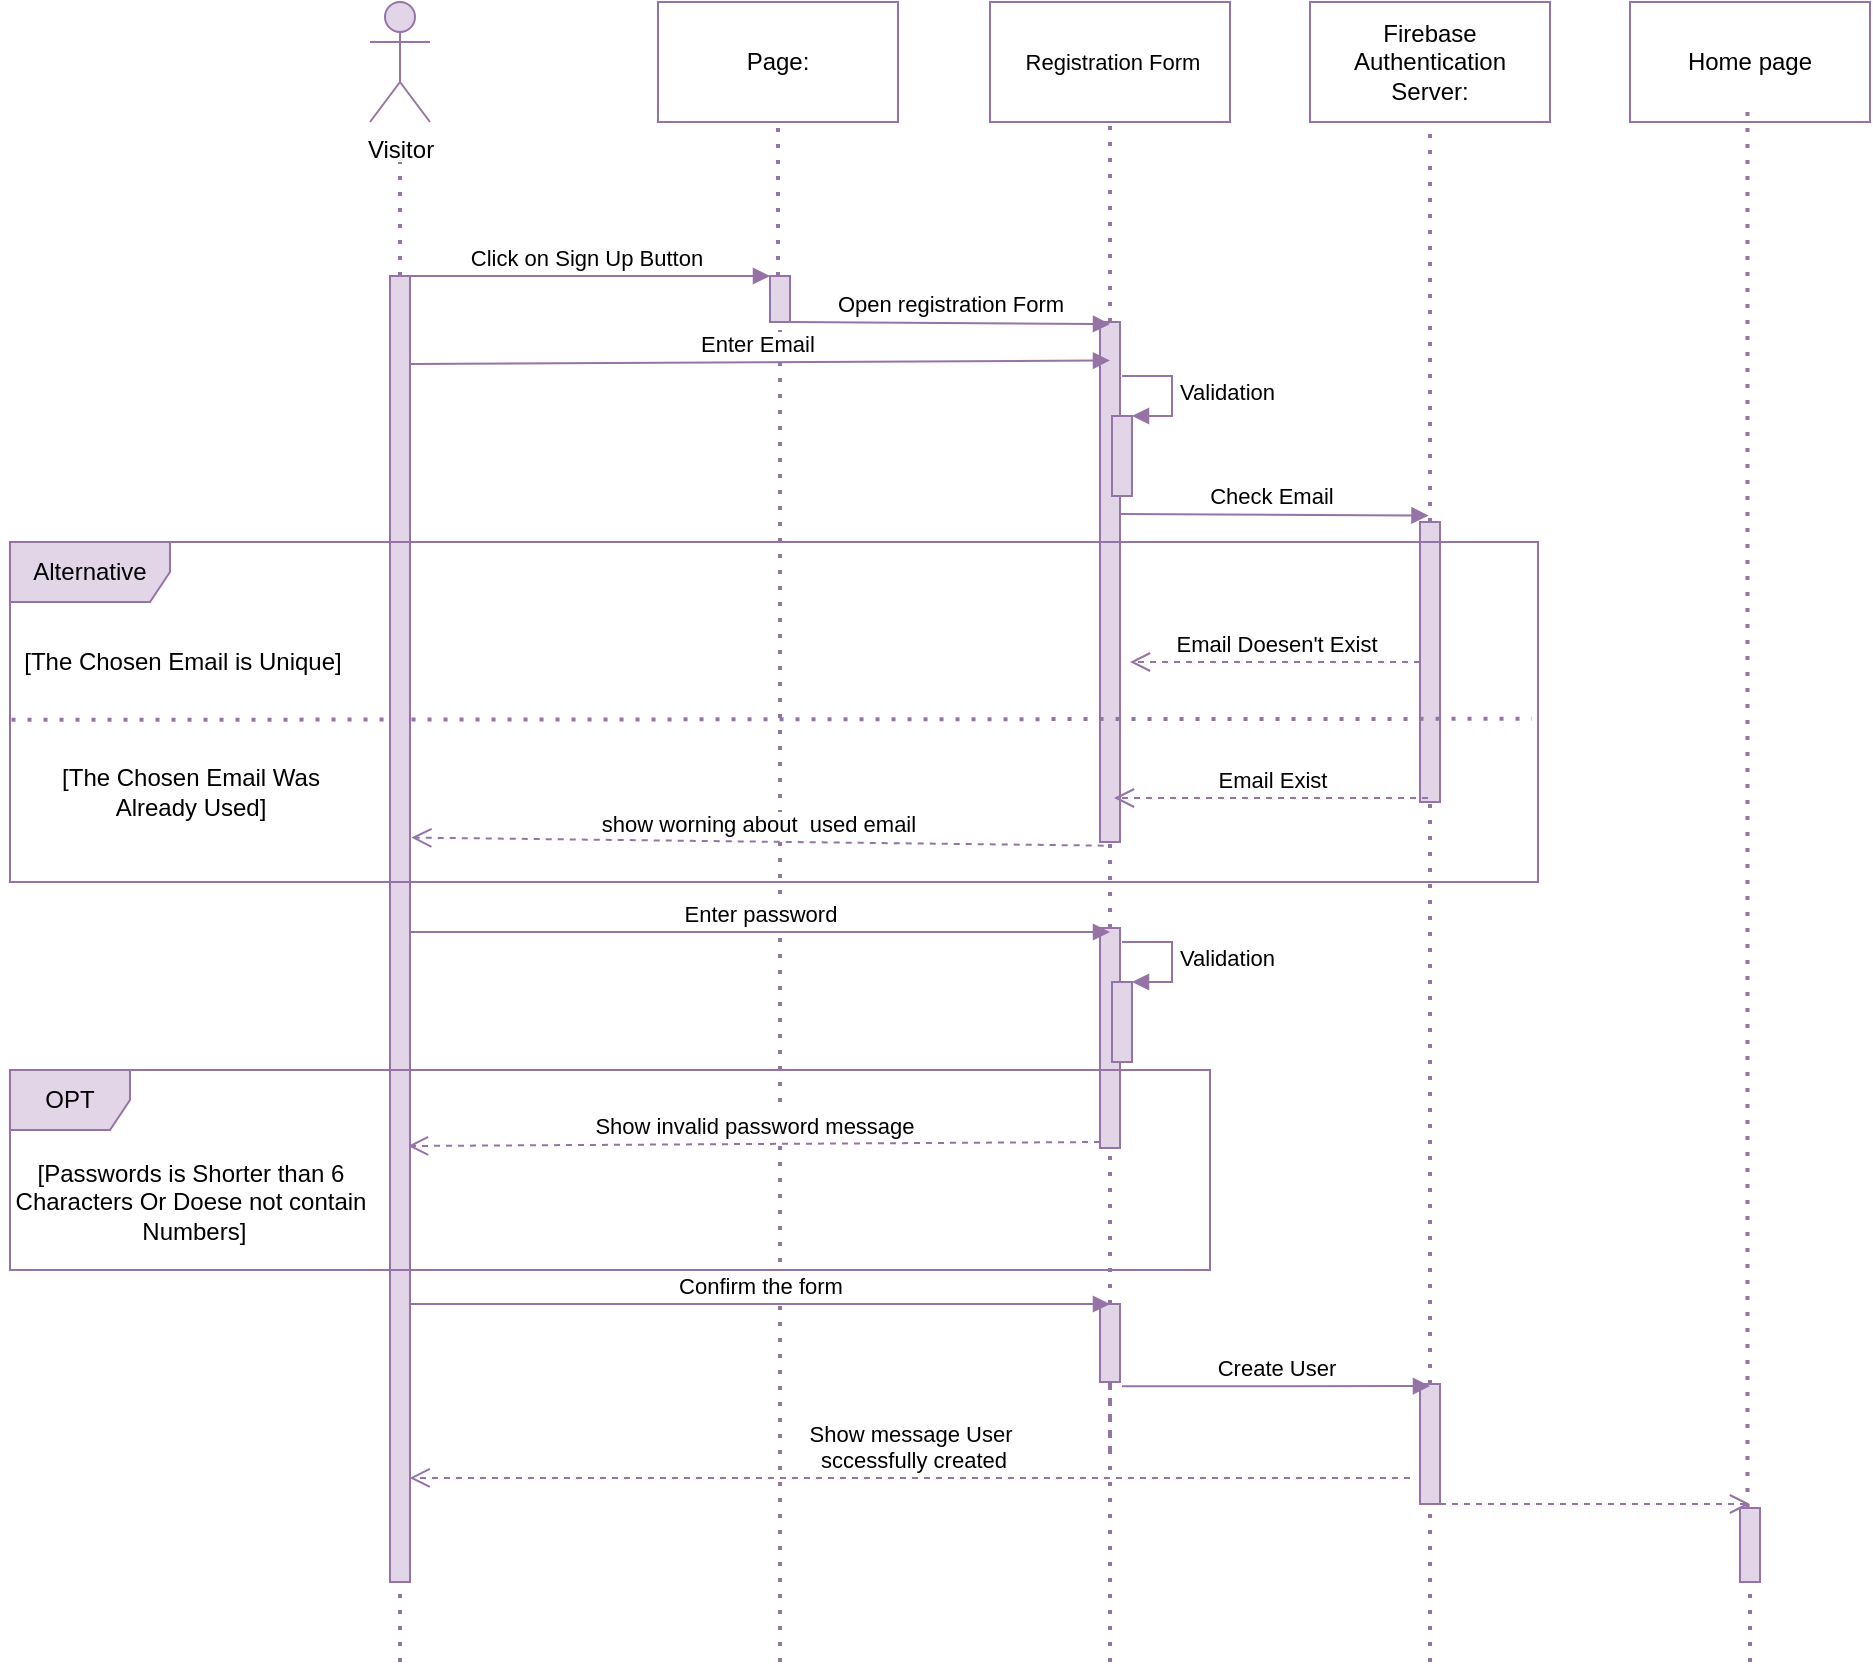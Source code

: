 <mxfile version="13.9.9" type="device" pages="2"><diagram id="bC_TjBdFZaNqBrMxomDK" name="Page-1"><mxGraphModel dx="1097" dy="746" grid="1" gridSize="10" guides="1" tooltips="1" connect="1" arrows="1" fold="1" page="1" pageScale="1" pageWidth="850" pageHeight="1100" math="0" shadow="0"><root><mxCell id="0"/><mxCell id="1" parent="0"/><mxCell id="HObAHBjG5xRYZwG4Q8BJ-3" value="" style="endArrow=none;dashed=1;html=1;dashPattern=1 3;strokeWidth=2;fillColor=#e1d5e7;strokeColor=#9673a6;" parent="1" source="HObAHBjG5xRYZwG4Q8BJ-2" edge="1"><mxGeometry width="50" height="50" relative="1" as="geometry"><mxPoint x="115" y="522.667" as="sourcePoint"/><mxPoint x="235" y="130" as="targetPoint"/></mxGeometry></mxCell><mxCell id="HObAHBjG5xRYZwG4Q8BJ-1" value="Visitor" style="shape=umlActor;verticalLabelPosition=bottom;verticalAlign=top;html=1;fillColor=#e1d5e7;strokeColor=#9673a6;" parent="1" vertex="1"><mxGeometry x="220" y="50" width="30" height="60" as="geometry"/></mxCell><mxCell id="HObAHBjG5xRYZwG4Q8BJ-11" value="Page:" style="rounded=0;whiteSpace=wrap;html=1;strokeColor=#9673a6;fillColor=none;" parent="1" vertex="1"><mxGeometry x="364" y="50" width="120" height="60" as="geometry"/></mxCell><mxCell id="HObAHBjG5xRYZwG4Q8BJ-12" value="" style="endArrow=none;dashed=1;html=1;dashPattern=1 3;strokeWidth=2;entryX=0.5;entryY=1;entryDx=0;entryDy=0;fillColor=#e1d5e7;strokeColor=#9673a6;" parent="1" source="HObAHBjG5xRYZwG4Q8BJ-13" target="HObAHBjG5xRYZwG4Q8BJ-11" edge="1"><mxGeometry width="50" height="50" relative="1" as="geometry"><mxPoint x="425" y="510" as="sourcePoint"/><mxPoint x="595" y="250" as="targetPoint"/></mxGeometry></mxCell><mxCell id="HObAHBjG5xRYZwG4Q8BJ-13" value="" style="html=1;points=[];perimeter=orthogonalPerimeter;fillColor=#e1d5e7;strokeColor=#9673a6;" parent="1" vertex="1"><mxGeometry x="420" y="187" width="10" height="23" as="geometry"/></mxCell><mxCell id="HObAHBjG5xRYZwG4Q8BJ-14" value="" style="endArrow=none;dashed=1;html=1;dashPattern=1 3;strokeWidth=2;entryX=0.5;entryY=1;entryDx=0;entryDy=0;fillColor=#e1d5e7;strokeColor=#9673a6;" parent="1" target="HObAHBjG5xRYZwG4Q8BJ-13" edge="1"><mxGeometry width="50" height="50" relative="1" as="geometry"><mxPoint x="425" y="880" as="sourcePoint"/><mxPoint x="425" y="110" as="targetPoint"/></mxGeometry></mxCell><mxCell id="HObAHBjG5xRYZwG4Q8BJ-18" value="Click on Sign Up Button" style="html=1;verticalAlign=bottom;endArrow=block;exitX=0.667;exitY=0;exitDx=0;exitDy=0;exitPerimeter=0;fillColor=#e1d5e7;strokeColor=#9673a6;" parent="1" source="HObAHBjG5xRYZwG4Q8BJ-2" target="HObAHBjG5xRYZwG4Q8BJ-13" edge="1"><mxGeometry width="80" relative="1" as="geometry"><mxPoint x="255" y="199" as="sourcePoint"/><mxPoint x="420" y="199" as="targetPoint"/></mxGeometry></mxCell><mxCell id="HObAHBjG5xRYZwG4Q8BJ-20" value="&lt;span style=&quot;font-size: 11px ; background-color: rgb(255 , 255 , 255)&quot;&gt;&amp;nbsp;Registration Form&lt;/span&gt;" style="rounded=0;whiteSpace=wrap;html=1;strokeColor=#9673a6;fillColor=none;" parent="1" vertex="1"><mxGeometry x="530" y="50" width="120" height="60" as="geometry"/></mxCell><mxCell id="HObAHBjG5xRYZwG4Q8BJ-21" value="" style="endArrow=none;dashed=1;html=1;dashPattern=1 3;strokeWidth=2;entryX=0.5;entryY=1;entryDx=0;entryDy=0;fillColor=#e1d5e7;strokeColor=#9673a6;" parent="1" source="HObAHBjG5xRYZwG4Q8BJ-22" target="HObAHBjG5xRYZwG4Q8BJ-20" edge="1"><mxGeometry width="50" height="50" relative="1" as="geometry"><mxPoint x="590" y="520" as="sourcePoint"/><mxPoint x="760" y="250" as="targetPoint"/></mxGeometry></mxCell><mxCell id="HObAHBjG5xRYZwG4Q8BJ-23" value="Firebase&lt;br&gt;Authentication Server:" style="rounded=0;whiteSpace=wrap;html=1;strokeColor=#9673a6;fillColor=none;" parent="1" vertex="1"><mxGeometry x="690" y="50" width="120" height="60" as="geometry"/></mxCell><mxCell id="HObAHBjG5xRYZwG4Q8BJ-24" value="" style="endArrow=none;dashed=1;html=1;dashPattern=1 3;strokeWidth=2;entryX=0.5;entryY=1;entryDx=0;entryDy=0;fillColor=#e1d5e7;strokeColor=#9673a6;" parent="1" source="HObAHBjG5xRYZwG4Q8BJ-25" target="HObAHBjG5xRYZwG4Q8BJ-23" edge="1"><mxGeometry width="50" height="50" relative="1" as="geometry"><mxPoint x="750" y="530" as="sourcePoint"/><mxPoint x="920" y="250" as="targetPoint"/></mxGeometry></mxCell><mxCell id="HObAHBjG5xRYZwG4Q8BJ-25" value="" style="html=1;points=[];perimeter=orthogonalPerimeter;fillColor=#e1d5e7;strokeColor=#9673a6;" parent="1" vertex="1"><mxGeometry x="745" y="310" width="10" height="140" as="geometry"/></mxCell><mxCell id="HObAHBjG5xRYZwG4Q8BJ-27" value="" style="endArrow=none;dashed=1;html=1;dashPattern=1 3;strokeWidth=2;entryX=0.5;entryY=1;entryDx=0;entryDy=0;fillColor=#e1d5e7;strokeColor=#9673a6;" parent="1" source="TUSLfFgZBcZaIU3HThUf-30" target="HObAHBjG5xRYZwG4Q8BJ-25" edge="1"><mxGeometry width="50" height="50" relative="1" as="geometry"><mxPoint x="750" y="1220.784" as="sourcePoint"/><mxPoint x="750" y="110" as="targetPoint"/></mxGeometry></mxCell><mxCell id="HObAHBjG5xRYZwG4Q8BJ-22" value="" style="html=1;points=[];perimeter=orthogonalPerimeter;fillColor=#e1d5e7;strokeColor=#9673a6;" parent="1" vertex="1"><mxGeometry x="585" y="210" width="10" height="260" as="geometry"/></mxCell><mxCell id="HObAHBjG5xRYZwG4Q8BJ-28" value="" style="endArrow=none;dashed=1;html=1;dashPattern=1 3;strokeWidth=2;entryX=0.5;entryY=1;entryDx=0;entryDy=0;fillColor=#e1d5e7;strokeColor=#9673a6;" parent="1" source="TUSLfFgZBcZaIU3HThUf-9" target="HObAHBjG5xRYZwG4Q8BJ-22" edge="1"><mxGeometry width="50" height="50" relative="1" as="geometry"><mxPoint x="590" y="650" as="sourcePoint"/><mxPoint x="590" y="110" as="targetPoint"/></mxGeometry></mxCell><mxCell id="HObAHBjG5xRYZwG4Q8BJ-29" value="" style="endArrow=none;dashed=1;html=1;dashPattern=1 3;strokeWidth=2;fillColor=#e1d5e7;strokeColor=#9673a6;" parent="1" edge="1"><mxGeometry width="50" height="50" relative="1" as="geometry"><mxPoint x="235" y="880" as="sourcePoint"/><mxPoint x="235" y="671" as="targetPoint"/></mxGeometry></mxCell><mxCell id="HObAHBjG5xRYZwG4Q8BJ-31" value="Open registration Form" style="html=1;verticalAlign=bottom;endArrow=block;exitX=0.267;exitY=-0.005;exitDx=0;exitDy=0;exitPerimeter=0;fillColor=#e1d5e7;strokeColor=#9673a6;" parent="1" edge="1"><mxGeometry width="80" relative="1" as="geometry"><mxPoint x="430" y="210.0" as="sourcePoint"/><mxPoint x="590" y="211" as="targetPoint"/></mxGeometry></mxCell><mxCell id="HObAHBjG5xRYZwG4Q8BJ-33" value="Enter Email&amp;nbsp;" style="html=1;verticalAlign=bottom;endArrow=block;exitX=0.267;exitY=-0.005;exitDx=0;exitDy=0;exitPerimeter=0;fillColor=#e1d5e7;strokeColor=#9673a6;entryX=0.5;entryY=0.087;entryDx=0;entryDy=0;entryPerimeter=0;" parent="1" edge="1"><mxGeometry width="80" relative="1" as="geometry"><mxPoint x="240" y="231" as="sourcePoint"/><mxPoint x="590" y="229.23" as="targetPoint"/></mxGeometry></mxCell><mxCell id="HObAHBjG5xRYZwG4Q8BJ-38" value="Check Email&amp;nbsp;" style="html=1;verticalAlign=bottom;endArrow=block;exitX=0.267;exitY=-0.005;exitDx=0;exitDy=0;exitPerimeter=0;entryX=0.424;entryY=0.005;entryDx=0;entryDy=0;entryPerimeter=0;fillColor=#e1d5e7;strokeColor=#9673a6;" parent="1" edge="1"><mxGeometry width="80" relative="1" as="geometry"><mxPoint x="595" y="306" as="sourcePoint"/><mxPoint x="749.24" y="306.75" as="targetPoint"/></mxGeometry></mxCell><mxCell id="HObAHBjG5xRYZwG4Q8BJ-40" value="" style="endArrow=none;dashed=1;html=1;dashPattern=1 3;strokeWidth=2;exitX=0.001;exitY=0.523;exitDx=0;exitDy=0;exitPerimeter=0;entryX=0.996;entryY=0.52;entryDx=0;entryDy=0;entryPerimeter=0;fillColor=#e1d5e7;strokeColor=#9673a6;" parent="1" source="HObAHBjG5xRYZwG4Q8BJ-39" target="HObAHBjG5xRYZwG4Q8BJ-39" edge="1"><mxGeometry width="50" height="50" relative="1" as="geometry"><mxPoint x="380" y="410" as="sourcePoint"/><mxPoint x="430" y="360" as="targetPoint"/></mxGeometry></mxCell><mxCell id="TUSLfFgZBcZaIU3HThUf-1" value="[The Chosen Email is Unique]" style="text;html=1;align=center;verticalAlign=middle;resizable=0;points=[];autosize=1;" parent="1" vertex="1"><mxGeometry x="41.16" y="370" width="170" height="20" as="geometry"/></mxCell><mxCell id="TUSLfFgZBcZaIU3HThUf-4" value="[The Chosen Email Was &lt;br&gt;Already Used]" style="text;html=1;align=center;verticalAlign=middle;resizable=0;points=[];autosize=1;" parent="1" vertex="1"><mxGeometry x="60" y="430" width="140" height="30" as="geometry"/></mxCell><mxCell id="TUSLfFgZBcZaIU3HThUf-5" value="Email Doesen't Exist" style="html=1;verticalAlign=bottom;endArrow=open;dashed=1;endSize=8;fillColor=#e1d5e7;strokeColor=#9673a6;" parent="1" edge="1"><mxGeometry relative="1" as="geometry"><mxPoint x="745" y="380" as="sourcePoint"/><mxPoint x="600" y="380" as="targetPoint"/></mxGeometry></mxCell><mxCell id="TUSLfFgZBcZaIU3HThUf-7" value="Email Exist" style="html=1;verticalAlign=bottom;endArrow=open;dashed=1;endSize=8;fillColor=#e1d5e7;strokeColor=#9673a6;" parent="1" edge="1"><mxGeometry relative="1" as="geometry"><mxPoint x="749" y="448" as="sourcePoint"/><mxPoint x="592" y="448" as="targetPoint"/></mxGeometry></mxCell><mxCell id="TUSLfFgZBcZaIU3HThUf-8" value="show worning about&amp;nbsp; used email" style="html=1;verticalAlign=bottom;endArrow=open;dashed=1;endSize=8;fillColor=#e1d5e7;strokeColor=#9673a6;exitX=0.186;exitY=1.007;exitDx=0;exitDy=0;exitPerimeter=0;entryX=1.067;entryY=0.43;entryDx=0;entryDy=0;entryPerimeter=0;" parent="1" source="HObAHBjG5xRYZwG4Q8BJ-22" target="HObAHBjG5xRYZwG4Q8BJ-2" edge="1"><mxGeometry relative="1" as="geometry"><mxPoint x="567.0" y="500" as="sourcePoint"/><mxPoint x="235" y="500" as="targetPoint"/></mxGeometry></mxCell><mxCell id="TUSLfFgZBcZaIU3HThUf-9" value="" style="html=1;points=[];perimeter=orthogonalPerimeter;fillColor=#e1d5e7;strokeColor=#9673a6;" parent="1" vertex="1"><mxGeometry x="585" y="513" width="10" height="110" as="geometry"/></mxCell><mxCell id="TUSLfFgZBcZaIU3HThUf-10" value="" style="endArrow=none;dashed=1;html=1;dashPattern=1 3;strokeWidth=2;entryX=0.5;entryY=1;entryDx=0;entryDy=0;fillColor=#e1d5e7;strokeColor=#9673a6;" parent="1" target="TUSLfFgZBcZaIU3HThUf-9" edge="1"><mxGeometry width="50" height="50" relative="1" as="geometry"><mxPoint x="590" y="717" as="sourcePoint"/><mxPoint x="590.0" y="500" as="targetPoint"/></mxGeometry></mxCell><mxCell id="TUSLfFgZBcZaIU3HThUf-11" value="Enter password" style="html=1;verticalAlign=bottom;endArrow=block;exitX=0.267;exitY=-0.005;exitDx=0;exitDy=0;exitPerimeter=0;fillColor=#e1d5e7;strokeColor=#9673a6;" parent="1" edge="1"><mxGeometry width="80" relative="1" as="geometry"><mxPoint x="240" y="515" as="sourcePoint"/><mxPoint x="590" y="515" as="targetPoint"/></mxGeometry></mxCell><mxCell id="TUSLfFgZBcZaIU3HThUf-13" value="[Passwords is Shorter than 6 &lt;br&gt;Characters Or Doese not contain&lt;br&gt;&amp;nbsp;Numbers]" style="text;html=1;align=center;verticalAlign=middle;resizable=0;points=[];autosize=1;" parent="1" vertex="1"><mxGeometry x="35" y="625" width="190" height="50" as="geometry"/></mxCell><mxCell id="TUSLfFgZBcZaIU3HThUf-14" value="Show invalid password message" style="html=1;verticalAlign=bottom;endArrow=open;dashed=1;endSize=8;fillColor=#e1d5e7;strokeColor=#9673a6;exitX=0.186;exitY=1.007;exitDx=0;exitDy=0;exitPerimeter=0;" parent="1" edge="1"><mxGeometry relative="1" as="geometry"><mxPoint x="585.0" y="620" as="sourcePoint"/><mxPoint x="239" y="622" as="targetPoint"/></mxGeometry></mxCell><mxCell id="HObAHBjG5xRYZwG4Q8BJ-2" value="" style="html=1;points=[];perimeter=orthogonalPerimeter;fillColor=#e1d5e7;strokeColor=#9673a6;" parent="1" vertex="1"><mxGeometry x="230" y="187" width="10" height="653" as="geometry"/></mxCell><mxCell id="TUSLfFgZBcZaIU3HThUf-18" value="" style="endArrow=none;dashed=1;html=1;dashPattern=1 3;strokeWidth=2;entryX=0.5;entryY=1;entryDx=0;entryDy=0;fillColor=#e1d5e7;strokeColor=#9673a6;" parent="1" source="TUSLfFgZBcZaIU3HThUf-26" edge="1"><mxGeometry width="50" height="50" relative="1" as="geometry"><mxPoint x="590" y="1430" as="sourcePoint"/><mxPoint x="590" y="780" as="targetPoint"/></mxGeometry></mxCell><mxCell id="TUSLfFgZBcZaIU3HThUf-23" value="Home page" style="rounded=0;whiteSpace=wrap;html=1;strokeColor=#9673a6;fillColor=none;" parent="1" vertex="1"><mxGeometry x="850" y="50" width="120" height="60" as="geometry"/></mxCell><mxCell id="TUSLfFgZBcZaIU3HThUf-24" value="" style="endArrow=none;dashed=1;html=1;dashPattern=1 3;strokeWidth=2;entryX=0.5;entryY=1;entryDx=0;entryDy=0;fillColor=#e1d5e7;strokeColor=#9673a6;" parent="1" source="TUSLfFgZBcZaIU3HThUf-34" edge="1"><mxGeometry width="50" height="50" relative="1" as="geometry"><mxPoint x="909" y="1151.667" as="sourcePoint"/><mxPoint x="908.75" y="103.5" as="targetPoint"/></mxGeometry></mxCell><mxCell id="TUSLfFgZBcZaIU3HThUf-26" value="" style="html=1;points=[];perimeter=orthogonalPerimeter;fillColor=#e1d5e7;strokeColor=#9673a6;" parent="1" vertex="1"><mxGeometry x="585" y="701" width="10" height="39" as="geometry"/></mxCell><mxCell id="TUSLfFgZBcZaIU3HThUf-27" value="" style="endArrow=none;dashed=1;html=1;dashPattern=1 3;strokeWidth=2;entryX=0.5;entryY=1;entryDx=0;entryDy=0;fillColor=#e1d5e7;strokeColor=#9673a6;" parent="1" target="TUSLfFgZBcZaIU3HThUf-26" edge="1"><mxGeometry width="50" height="50" relative="1" as="geometry"><mxPoint x="590" y="880" as="sourcePoint"/><mxPoint x="590.0" y="780" as="targetPoint"/></mxGeometry></mxCell><mxCell id="TUSLfFgZBcZaIU3HThUf-28" value="Confirm the form" style="html=1;verticalAlign=bottom;endArrow=block;fillColor=#e1d5e7;strokeColor=#9673a6;" parent="1" edge="1"><mxGeometry width="80" relative="1" as="geometry"><mxPoint x="240" y="701" as="sourcePoint"/><mxPoint x="590" y="701" as="targetPoint"/></mxGeometry></mxCell><mxCell id="TUSLfFgZBcZaIU3HThUf-30" value="" style="html=1;points=[];perimeter=orthogonalPerimeter;fillColor=#e1d5e7;strokeColor=#9673a6;" parent="1" vertex="1"><mxGeometry x="745" y="741" width="10" height="60" as="geometry"/></mxCell><mxCell id="TUSLfFgZBcZaIU3HThUf-31" value="" style="endArrow=none;dashed=1;html=1;dashPattern=1 3;strokeWidth=2;entryX=0.5;entryY=1;entryDx=0;entryDy=0;fillColor=#e1d5e7;strokeColor=#9673a6;" parent="1" target="TUSLfFgZBcZaIU3HThUf-30" edge="1"><mxGeometry width="50" height="50" relative="1" as="geometry"><mxPoint x="750" y="880" as="sourcePoint"/><mxPoint x="750" y="450" as="targetPoint"/></mxGeometry></mxCell><mxCell id="TUSLfFgZBcZaIU3HThUf-32" value="Create User" style="html=1;verticalAlign=bottom;endArrow=block;fillColor=#e1d5e7;strokeColor=#9673a6;" parent="1" edge="1"><mxGeometry width="80" relative="1" as="geometry"><mxPoint x="596" y="742.17" as="sourcePoint"/><mxPoint x="750" y="742" as="targetPoint"/></mxGeometry></mxCell><mxCell id="TUSLfFgZBcZaIU3HThUf-34" value="" style="html=1;points=[];perimeter=orthogonalPerimeter;fillColor=#e1d5e7;strokeColor=#9673a6;" parent="1" vertex="1"><mxGeometry x="905" y="803" width="10" height="37" as="geometry"/></mxCell><mxCell id="TUSLfFgZBcZaIU3HThUf-35" value="" style="endArrow=none;dashed=1;html=1;dashPattern=1 3;strokeWidth=2;entryX=0.5;entryY=1;entryDx=0;entryDy=0;fillColor=#e1d5e7;strokeColor=#9673a6;" parent="1" target="TUSLfFgZBcZaIU3HThUf-34" edge="1"><mxGeometry width="50" height="50" relative="1" as="geometry"><mxPoint x="910" y="880" as="sourcePoint"/><mxPoint x="908.75" y="103.5" as="targetPoint"/></mxGeometry></mxCell><mxCell id="TUSLfFgZBcZaIU3HThUf-40" value="Show message User&lt;br&gt;&amp;nbsp;sccessfully created" style="html=1;verticalAlign=bottom;endArrow=open;dashed=1;endSize=8;entryX=0.27;entryY=0.714;entryDx=0;entryDy=0;entryPerimeter=0;fillColor=#e1d5e7;strokeColor=#9673a6;" parent="1" edge="1"><mxGeometry relative="1" as="geometry"><mxPoint x="740" y="788" as="sourcePoint"/><mxPoint x="239.8" y="787.96" as="targetPoint"/></mxGeometry></mxCell><mxCell id="TUSLfFgZBcZaIU3HThUf-41" value="" style="html=1;verticalAlign=bottom;endArrow=open;dashed=1;endSize=8;fillColor=#e1d5e7;strokeColor=#9673a6;" parent="1" edge="1"><mxGeometry relative="1" as="geometry"><mxPoint x="755" y="801" as="sourcePoint"/><mxPoint x="910" y="801" as="targetPoint"/></mxGeometry></mxCell><mxCell id="NxhFyi7lVWWUrR0AEi_E-1" value="" style="html=1;points=[];perimeter=orthogonalPerimeter;fillColor=#e1d5e7;strokeColor=#9673a6;" parent="1" vertex="1"><mxGeometry x="591.0" y="257" width="10" height="40" as="geometry"/></mxCell><mxCell id="NxhFyi7lVWWUrR0AEi_E-2" value="Validation" style="edgeStyle=orthogonalEdgeStyle;html=1;align=left;spacingLeft=2;endArrow=block;rounded=0;entryX=1;entryY=0;fillColor=#e1d5e7;strokeColor=#9673a6;" parent="1" target="NxhFyi7lVWWUrR0AEi_E-1" edge="1"><mxGeometry relative="1" as="geometry"><mxPoint x="596" y="237" as="sourcePoint"/><Array as="points"><mxPoint x="621.0" y="237"/></Array></mxGeometry></mxCell><mxCell id="NxhFyi7lVWWUrR0AEi_E-3" value="" style="html=1;points=[];perimeter=orthogonalPerimeter;fillColor=#e1d5e7;strokeColor=#9673a6;" parent="1" vertex="1"><mxGeometry x="591.0" y="540" width="10" height="40" as="geometry"/></mxCell><mxCell id="NxhFyi7lVWWUrR0AEi_E-4" value="Validation" style="edgeStyle=orthogonalEdgeStyle;html=1;align=left;spacingLeft=2;endArrow=block;rounded=0;entryX=1;entryY=0;fillColor=#e1d5e7;strokeColor=#9673a6;" parent="1" target="NxhFyi7lVWWUrR0AEi_E-3" edge="1"><mxGeometry relative="1" as="geometry"><mxPoint x="596" y="520" as="sourcePoint"/><Array as="points"><mxPoint x="621.0" y="520"/></Array></mxGeometry></mxCell><mxCell id="TUSLfFgZBcZaIU3HThUf-12" value="OPT" style="shape=umlFrame;whiteSpace=wrap;html=1;fillColor=#e1d5e7;strokeColor=#9673a6;" parent="1" vertex="1"><mxGeometry x="40" y="584" width="600" height="100" as="geometry"/></mxCell><mxCell id="HObAHBjG5xRYZwG4Q8BJ-39" value="Alternative" style="shape=umlFrame;whiteSpace=wrap;html=1;width=80;height=30;fillColor=#e1d5e7;strokeColor=#9673a6;" parent="1" vertex="1"><mxGeometry x="40" y="320" width="764" height="170" as="geometry"/></mxCell></root></mxGraphModel></diagram><diagram id="3h4NI6V6QsBTpo2manRs" name="Page-2"><mxGraphModel dx="2139" dy="298" grid="1" gridSize="10" guides="1" tooltips="1" connect="1" arrows="1" fold="1" page="1" pageScale="1" pageWidth="850" pageHeight="1100" math="0" shadow="0"><root><mxCell id="B3dvSgX94-yw9jVNVRhY-0"/><mxCell id="B3dvSgX94-yw9jVNVRhY-1" parent="B3dvSgX94-yw9jVNVRhY-0"/><mxCell id="bVtZTTflMkBx6Hbcoe5M-1" value="ALT" style="shape=umlFrame;whiteSpace=wrap;html=1;fillColor=#e1d5e7;strokeColor=#9673a6;container=0;" vertex="1" parent="B3dvSgX94-yw9jVNVRhY-1"><mxGeometry x="-960" y="600" width="960" height="250" as="geometry"/></mxCell><mxCell id="xFb6gglfKe0CKpQGHH6m-56" value="ALT" style="shape=umlFrame;whiteSpace=wrap;html=1;fillColor=#e1d5e7;strokeColor=#9673a6;container=0;" parent="B3dvSgX94-yw9jVNVRhY-1" vertex="1"><mxGeometry x="-990" y="262.59" width="1020" height="607.41" as="geometry"/></mxCell><mxCell id="Bw2q50MKTw46mEUWMkQk-50" value="USer" style="shape=umlActor;verticalLabelPosition=bottom;verticalAlign=top;html=1;fillColor=#e1d5e7;strokeColor=#9673a6;" parent="B3dvSgX94-yw9jVNVRhY-1" vertex="1"><mxGeometry x="451" y="120" width="30" height="60" as="geometry"/></mxCell><mxCell id="Bw2q50MKTw46mEUWMkQk-51" value="Login&lt;br&gt;screen" style="html=1;fillColor=#e1d5e7;strokeColor=#9673a6;" parent="B3dvSgX94-yw9jVNVRhY-1" vertex="1"><mxGeometry x="601" y="120" width="110" height="50" as="geometry"/></mxCell><mxCell id="Bw2q50MKTw46mEUWMkQk-52" value="" style="endArrow=none;dashed=1;html=1;fillColor=#e1d5e7;strokeColor=#9673a6;" parent="B3dvSgX94-yw9jVNVRhY-1" source="Bw2q50MKTw46mEUWMkQk-53" target="Bw2q50MKTw46mEUWMkQk-50" edge="1"><mxGeometry width="50" height="50" relative="1" as="geometry"><mxPoint x="466.35" y="721" as="sourcePoint"/><mxPoint x="465.41" y="250" as="targetPoint"/></mxGeometry></mxCell><mxCell id="Bw2q50MKTw46mEUWMkQk-53" value="" style="html=1;points=[];perimeter=orthogonalPerimeter;fillColor=#e1d5e7;strokeColor=#9673a6;" parent="B3dvSgX94-yw9jVNVRhY-1" vertex="1"><mxGeometry x="461" y="230" width="10" height="350" as="geometry"/></mxCell><mxCell id="Bw2q50MKTw46mEUWMkQk-55" value="" style="endArrow=none;dashed=1;html=1;fillColor=#e1d5e7;strokeColor=#9673a6;" parent="B3dvSgX94-yw9jVNVRhY-1" target="Bw2q50MKTw46mEUWMkQk-53" edge="1"><mxGeometry width="50" height="50" relative="1" as="geometry"><mxPoint x="466.35" y="721" as="sourcePoint"/><mxPoint x="466.018" y="180" as="targetPoint"/></mxGeometry></mxCell><mxCell id="Bw2q50MKTw46mEUWMkQk-56" value="" style="endArrow=none;dashed=1;html=1;fillColor=#e1d5e7;strokeColor=#9673a6;entryX=0.5;entryY=1;entryDx=0;entryDy=0;" parent="B3dvSgX94-yw9jVNVRhY-1" source="Bw2q50MKTw46mEUWMkQk-59" target="Bw2q50MKTw46mEUWMkQk-51" edge="1"><mxGeometry width="50" height="50" relative="1" as="geometry"><mxPoint x="655" y="690" as="sourcePoint"/><mxPoint x="655.41" y="180" as="targetPoint"/></mxGeometry></mxCell><mxCell id="Bw2q50MKTw46mEUWMkQk-57" value="Database" style="html=1;fillColor=#e1d5e7;strokeColor=#9673a6;" parent="B3dvSgX94-yw9jVNVRhY-1" vertex="1"><mxGeometry x="761" y="120" width="110" height="50" as="geometry"/></mxCell><mxCell id="Bw2q50MKTw46mEUWMkQk-58" value="" style="endArrow=none;dashed=1;html=1;fillColor=#e1d5e7;strokeColor=#9673a6;entryX=0.5;entryY=1;entryDx=0;entryDy=0;" parent="B3dvSgX94-yw9jVNVRhY-1" source="Bw2q50MKTw46mEUWMkQk-64" target="Bw2q50MKTw46mEUWMkQk-57" edge="1"><mxGeometry width="50" height="50" relative="1" as="geometry"><mxPoint x="816" y="679" as="sourcePoint"/><mxPoint x="802.0" y="180" as="targetPoint"/></mxGeometry></mxCell><mxCell id="Bw2q50MKTw46mEUWMkQk-60" value="" style="endArrow=none;dashed=1;html=1;fillColor=#e1d5e7;strokeColor=#9673a6;entryX=0.5;entryY=1;entryDx=0;entryDy=0;" parent="B3dvSgX94-yw9jVNVRhY-1" target="Bw2q50MKTw46mEUWMkQk-59" edge="1"><mxGeometry width="50" height="50" relative="1" as="geometry"><mxPoint x="655" y="690.0" as="sourcePoint"/><mxPoint x="656.0" y="170" as="targetPoint"/></mxGeometry></mxCell><mxCell id="Bw2q50MKTw46mEUWMkQk-65" value="" style="endArrow=none;dashed=1;html=1;fillColor=#e1d5e7;strokeColor=#9673a6;entryX=0.5;entryY=1;entryDx=0;entryDy=0;" parent="B3dvSgX94-yw9jVNVRhY-1" target="Bw2q50MKTw46mEUWMkQk-64" edge="1"><mxGeometry width="50" height="50" relative="1" as="geometry"><mxPoint x="816" y="679" as="sourcePoint"/><mxPoint x="816" y="170" as="targetPoint"/></mxGeometry></mxCell><mxCell id="Bw2q50MKTw46mEUWMkQk-67" value="enter login data" style="html=1;verticalAlign=bottom;endArrow=block;fillColor=#e1d5e7;strokeColor=#9673a6;" parent="B3dvSgX94-yw9jVNVRhY-1" edge="1"><mxGeometry width="80" relative="1" as="geometry"><mxPoint x="471" y="229" as="sourcePoint"/><mxPoint x="651" y="229" as="targetPoint"/></mxGeometry></mxCell><mxCell id="Bw2q50MKTw46mEUWMkQk-70" value="" style="group;container=1;" parent="B3dvSgX94-yw9jVNVRhY-1" vertex="1" connectable="0"><mxGeometry x="481" y="250" width="660" height="410" as="geometry"/></mxCell><mxCell id="xFb6gglfKe0CKpQGHH6m-20" value="" style="endArrow=none;dashed=1;html=1;" parent="Bw2q50MKTw46mEUWMkQk-70" edge="1"><mxGeometry width="50" height="50" relative="1" as="geometry"><mxPoint x="637" y="520" as="sourcePoint"/><mxPoint x="637" y="-80" as="targetPoint"/></mxGeometry></mxCell><mxCell id="Bw2q50MKTw46mEUWMkQk-68" value="ALT" style="shape=umlFrame;whiteSpace=wrap;html=1;fillColor=#e1d5e7;strokeColor=#9673a6;container=0;" parent="Bw2q50MKTw46mEUWMkQk-70" vertex="1"><mxGeometry x="-140" y="12.59" width="800" height="397.41" as="geometry"/></mxCell><mxCell id="Bw2q50MKTw46mEUWMkQk-69" value="" style="endArrow=none;dashed=1;html=1;entryX=-0.001;entryY=0.356;entryDx=0;entryDy=0;entryPerimeter=0;fillColor=#e1d5e7;strokeColor=#9673a6;exitX=1.001;exitY=0.493;exitDx=0;exitDy=0;exitPerimeter=0;" parent="Bw2q50MKTw46mEUWMkQk-70" target="Bw2q50MKTw46mEUWMkQk-68" edge="1"><mxGeometry width="50" height="50" relative="1" as="geometry"><mxPoint x="660.66" y="152.597" as="sourcePoint"/><mxPoint x="3.96" y="152.597" as="targetPoint"/></mxGeometry></mxCell><mxCell id="ctWoTsi1yTUHSpK2AkZ9-0" value="exist log in data" style="html=1;verticalAlign=bottom;endArrow=open;dashed=1;endSize=8;fillColor=#e1d5e7;strokeColor=#9673a6;" parent="Bw2q50MKTw46mEUWMkQk-70" edge="1"><mxGeometry relative="1" as="geometry"><mxPoint x="330" y="85.63" as="sourcePoint"/><mxPoint x="180" y="85.63" as="targetPoint"/></mxGeometry></mxCell><mxCell id="ctWoTsi1yTUHSpK2AkZ9-3" value="Go to home" style="html=1;verticalAlign=bottom;endArrow=open;dashed=1;endSize=8;fillColor=#e1d5e7;strokeColor=#9673a6;entryX=0.5;entryY=-0.013;entryDx=0;entryDy=0;entryPerimeter=0;" parent="Bw2q50MKTw46mEUWMkQk-70" target="ctWoTsi1yTUHSpK2AkZ9-4" edge="1"><mxGeometry relative="1" as="geometry"><mxPoint x="343" y="105.778" as="sourcePoint"/><mxPoint x="640" y="113.333" as="targetPoint"/></mxGeometry></mxCell><mxCell id="ctWoTsi1yTUHSpK2AkZ9-4" value="" style="html=1;points=[];perimeter=orthogonalPerimeter;fillColor=#e1d5e7;strokeColor=#9673a6;" parent="Bw2q50MKTw46mEUWMkQk-70" vertex="1"><mxGeometry x="475" y="107.037" width="10" height="31.481" as="geometry"/></mxCell><mxCell id="Bw2q50MKTw46mEUWMkQk-64" value="" style="html=1;points=[];perimeter=orthogonalPerimeter;fillColor=#e1d5e7;strokeColor=#9673a6;" parent="Bw2q50MKTw46mEUWMkQk-70" vertex="1"><mxGeometry x="330" y="-12.593" width="10" height="302.222" as="geometry"/></mxCell><mxCell id="xFb6gglfKe0CKpQGHH6m-6" value="Email or password&lt;br&gt;&amp;nbsp;are wrong" style="html=1;verticalAlign=bottom;endArrow=open;dashed=1;endSize=8;fillColor=#e1d5e7;strokeColor=#9673a6;" parent="Bw2q50MKTw46mEUWMkQk-70" edge="1"><mxGeometry x="120" y="377.778" as="geometry"><mxPoint x="330" y="239.259" as="sourcePoint"/><mxPoint x="180" y="239.259" as="targetPoint"/></mxGeometry></mxCell><mxCell id="xFb6gglfKe0CKpQGHH6m-4" value="" style="html=1;verticalAlign=bottom;endArrow=block;fillColor=#e1d5e7;strokeColor=#9673a6;" parent="Bw2q50MKTw46mEUWMkQk-70" edge="1"><mxGeometry x="120" y="380.296" width="80" as="geometry"><mxPoint x="340" y="279.556" as="sourcePoint"/><mxPoint x="630" y="279.556" as="targetPoint"/></mxGeometry></mxCell><mxCell id="xFb6gglfKe0CKpQGHH6m-8" value="Click reset password&amp;nbsp;" style="html=1;verticalAlign=bottom;endArrow=block;fillColor=#e1d5e7;strokeColor=#9673a6;" parent="Bw2q50MKTw46mEUWMkQk-70" edge="1"><mxGeometry width="80" relative="1" as="geometry"><mxPoint x="-10" y="266.963" as="sourcePoint"/><mxPoint x="170" y="266.963" as="targetPoint"/></mxGeometry></mxCell><mxCell id="xFb6gglfKe0CKpQGHH6m-9" value="Check your internet &lt;br&gt;connection" style="html=1;verticalAlign=bottom;endArrow=open;dashed=1;endSize=8;fillColor=#e1d5e7;strokeColor=#9673a6;" parent="Bw2q50MKTw46mEUWMkQk-70" edge="1"><mxGeometry y="12.593" as="geometry"><mxPoint x="330.0" y="188.889" as="sourcePoint"/><mxPoint x="180.0" y="188.889" as="targetPoint"/></mxGeometry></mxCell><mxCell id="xFb6gglfKe0CKpQGHH6m-11" value="" style="html=1;points=[];perimeter=orthogonalPerimeter;fillColor=#e1d5e7;strokeColor=#9673a6;" parent="Bw2q50MKTw46mEUWMkQk-70" vertex="1"><mxGeometry x="627" y="277.037" width="10" height="31.481" as="geometry"/></mxCell><mxCell id="Bw2q50MKTw46mEUWMkQk-72" value="[correct login data]" style="text;html=1;strokeColor=none;fillColor=none;align=center;verticalAlign=middle;whiteSpace=wrap;rounded=0;" parent="Bw2q50MKTw46mEUWMkQk-70" vertex="1"><mxGeometry x="-121" y="57.78" width="107.96" height="20" as="geometry"/></mxCell><mxCell id="ctWoTsi1yTUHSpK2AkZ9-6" value="[invalid login data]" style="text;html=1;strokeColor=none;fillColor=none;align=center;verticalAlign=middle;whiteSpace=wrap;rounded=0;" parent="Bw2q50MKTw46mEUWMkQk-70" vertex="1"><mxGeometry x="-121" y="167.78" width="107.96" height="20" as="geometry"/></mxCell><mxCell id="Bw2q50MKTw46mEUWMkQk-59" value="" style="html=1;points=[];perimeter=orthogonalPerimeter;fillColor=#e1d5e7;strokeColor=#9673a6;" parent="B3dvSgX94-yw9jVNVRhY-1" vertex="1"><mxGeometry x="651" y="230" width="10" height="290" as="geometry"/></mxCell><mxCell id="bawxOi_4mSynMdg7C2zz-0" value="Check login Data&amp;nbsp;" style="html=1;verticalAlign=bottom;endArrow=block;exitX=0.267;exitY=-0.005;exitDx=0;exitDy=0;exitPerimeter=0;fillColor=#e1d5e7;strokeColor=#9673a6;" parent="B3dvSgX94-yw9jVNVRhY-1" edge="1"><mxGeometry width="80" relative="1" as="geometry"><mxPoint x="661.76" y="240" as="sourcePoint"/><mxPoint x="811" y="241" as="targetPoint"/></mxGeometry></mxCell><mxCell id="xFb6gglfKe0CKpQGHH6m-1" value="" style="group" parent="B3dvSgX94-yw9jVNVRhY-1" vertex="1" connectable="0"><mxGeometry x="1061" y="120" width="110" height="563.333" as="geometry"/></mxCell><mxCell id="Bw2q50MKTw46mEUWMkQk-66" value="password&amp;nbsp;&lt;br&gt;reset Screen" style="html=1;fillColor=#e1d5e7;strokeColor=#9673a6;" parent="xFb6gglfKe0CKpQGHH6m-1" vertex="1"><mxGeometry width="110" height="50" as="geometry"/></mxCell><mxCell id="xFb6gglfKe0CKpQGHH6m-2" value="" style="group" parent="B3dvSgX94-yw9jVNVRhY-1" vertex="1" connectable="0"><mxGeometry x="911" y="120" width="110" height="563.333" as="geometry"/></mxCell><mxCell id="Bw2q50MKTw46mEUWMkQk-71" value="Home" style="html=1;fillColor=#e1d5e7;strokeColor=#9673a6;" parent="xFb6gglfKe0CKpQGHH6m-2" vertex="1"><mxGeometry width="110" height="50" as="geometry"/></mxCell><mxCell id="ctWoTsi1yTUHSpK2AkZ9-1" value="" style="endArrow=none;dashed=1;html=1;fillColor=#e1d5e7;strokeColor=#9673a6;entryX=0.5;entryY=1;entryDx=0;entryDy=0;" parent="xFb6gglfKe0CKpQGHH6m-2" source="ctWoTsi1yTUHSpK2AkZ9-4" edge="1"><mxGeometry width="50" height="50" relative="1" as="geometry"><mxPoint x="50" y="563.333" as="sourcePoint"/><mxPoint x="50.5" y="50" as="targetPoint"/></mxGeometry></mxCell><mxCell id="ctWoTsi1yTUHSpK2AkZ9-5" value="" style="endArrow=none;dashed=1;html=1;fillColor=#e1d5e7;strokeColor=#9673a6;entryX=0.5;entryY=1;entryDx=0;entryDy=0;" parent="xFb6gglfKe0CKpQGHH6m-2" target="ctWoTsi1yTUHSpK2AkZ9-4" edge="1"><mxGeometry width="50" height="50" relative="1" as="geometry"><mxPoint x="50" y="563.333" as="sourcePoint"/><mxPoint x="50.5" y="50" as="targetPoint"/></mxGeometry></mxCell><mxCell id="xFb6gglfKe0CKpQGHH6m-21" value="USer" style="shape=umlActor;verticalLabelPosition=bottom;verticalAlign=top;html=1;fillColor=#e1d5e7;strokeColor=#9673a6;" parent="B3dvSgX94-yw9jVNVRhY-1" vertex="1"><mxGeometry x="-880" y="120" width="30" height="60" as="geometry"/></mxCell><mxCell id="xFb6gglfKe0CKpQGHH6m-22" value="Login&lt;br&gt;screen" style="html=1;fillColor=#e1d5e7;strokeColor=#9673a6;" parent="B3dvSgX94-yw9jVNVRhY-1" vertex="1"><mxGeometry x="-730" y="120" width="110" height="50" as="geometry"/></mxCell><mxCell id="xFb6gglfKe0CKpQGHH6m-23" value="" style="endArrow=none;dashed=1;html=1;fillColor=#e1d5e7;strokeColor=#9673a6;" parent="B3dvSgX94-yw9jVNVRhY-1" source="xFb6gglfKe0CKpQGHH6m-24" target="xFb6gglfKe0CKpQGHH6m-21" edge="1"><mxGeometry width="50" height="50" relative="1" as="geometry"><mxPoint x="-864.65" y="721" as="sourcePoint"/><mxPoint x="-865.59" y="250" as="targetPoint"/></mxGeometry></mxCell><mxCell id="xFb6gglfKe0CKpQGHH6m-24" value="" style="html=1;points=[];perimeter=orthogonalPerimeter;fillColor=#e1d5e7;strokeColor=#9673a6;" parent="B3dvSgX94-yw9jVNVRhY-1" vertex="1"><mxGeometry x="-870" y="230" width="10" height="350" as="geometry"/></mxCell><mxCell id="xFb6gglfKe0CKpQGHH6m-25" value="" style="endArrow=none;dashed=1;html=1;fillColor=#e1d5e7;strokeColor=#9673a6;" parent="B3dvSgX94-yw9jVNVRhY-1" target="xFb6gglfKe0CKpQGHH6m-24" edge="1"><mxGeometry width="50" height="50" relative="1" as="geometry"><mxPoint x="-865" y="960" as="sourcePoint"/><mxPoint x="-864.982" y="180" as="targetPoint"/></mxGeometry></mxCell><mxCell id="xFb6gglfKe0CKpQGHH6m-26" value="" style="endArrow=none;dashed=1;html=1;fillColor=#e1d5e7;strokeColor=#9673a6;entryX=0.5;entryY=1;entryDx=0;entryDy=0;" parent="B3dvSgX94-yw9jVNVRhY-1" source="xFb6gglfKe0CKpQGHH6m-45" target="xFb6gglfKe0CKpQGHH6m-22" edge="1"><mxGeometry width="50" height="50" relative="1" as="geometry"><mxPoint x="-676" y="690" as="sourcePoint"/><mxPoint x="-675.59" y="180" as="targetPoint"/></mxGeometry></mxCell><mxCell id="xFb6gglfKe0CKpQGHH6m-29" value="" style="endArrow=none;dashed=1;html=1;fillColor=#e1d5e7;strokeColor=#9673a6;entryX=0.5;entryY=1;entryDx=0;entryDy=0;" parent="B3dvSgX94-yw9jVNVRhY-1" target="xFb6gglfKe0CKpQGHH6m-45" edge="1"><mxGeometry width="50" height="50" relative="1" as="geometry"><mxPoint x="-675" y="960" as="sourcePoint"/><mxPoint x="-675.0" y="170" as="targetPoint"/></mxGeometry></mxCell><mxCell id="xFb6gglfKe0CKpQGHH6m-31" value="enter login data" style="html=1;verticalAlign=bottom;endArrow=block;fillColor=#e1d5e7;strokeColor=#9673a6;" parent="B3dvSgX94-yw9jVNVRhY-1" edge="1"><mxGeometry width="80" relative="1" as="geometry"><mxPoint x="-860" y="229" as="sourcePoint"/><mxPoint x="-680" y="229" as="targetPoint"/></mxGeometry></mxCell><mxCell id="xFb6gglfKe0CKpQGHH6m-45" value="" style="html=1;points=[];perimeter=orthogonalPerimeter;fillColor=#e1d5e7;strokeColor=#9673a6;" parent="B3dvSgX94-yw9jVNVRhY-1" vertex="1"><mxGeometry x="-680" y="230" width="10" height="310" as="geometry"/></mxCell><mxCell id="xFb6gglfKe0CKpQGHH6m-42" value="Click reset password&amp;nbsp;" style="html=1;verticalAlign=bottom;endArrow=block;fillColor=#e1d5e7;strokeColor=#9673a6;" parent="B3dvSgX94-yw9jVNVRhY-1" edge="1"><mxGeometry x="-850" y="250" width="80" as="geometry"><mxPoint x="-860" y="516.963" as="sourcePoint"/><mxPoint x="-680" y="516.963" as="targetPoint"/></mxGeometry></mxCell><mxCell id="xFb6gglfKe0CKpQGHH6m-50" value="Home" style="html=1;fillColor=#e1d5e7;strokeColor=#9673a6;" parent="B3dvSgX94-yw9jVNVRhY-1" vertex="1"><mxGeometry x="-572" y="120" width="110" height="50" as="geometry"/></mxCell><mxCell id="xFb6gglfKe0CKpQGHH6m-51" value="" style="endArrow=none;dashed=1;html=1;fillColor=#e1d5e7;strokeColor=#9673a6;entryX=0.5;entryY=1;entryDx=0;entryDy=0;" parent="B3dvSgX94-yw9jVNVRhY-1" edge="1"><mxGeometry x="-572" y="120" width="50" height="50" as="geometry"><mxPoint x="-521" y="965.714" as="sourcePoint"/><mxPoint x="-521.5" y="170" as="targetPoint"/></mxGeometry></mxCell><mxCell id="xFb6gglfKe0CKpQGHH6m-48" value="password&amp;nbsp;&lt;br&gt;reset Screen" style="html=1;fillColor=#e1d5e7;strokeColor=#9673a6;" parent="B3dvSgX94-yw9jVNVRhY-1" vertex="1"><mxGeometry x="-420" y="120" width="110" height="50" as="geometry"/></mxCell><mxCell id="xFb6gglfKe0CKpQGHH6m-33" value="" style="endArrow=none;dashed=1;html=1;fillColor=#e1d5e7;strokeColor=#9673a6;" parent="B3dvSgX94-yw9jVNVRhY-1" source="Vrh5HzCyvBlUG0eit6Tu-0" edge="1"><mxGeometry x="-1007" y="250" width="50" height="50" as="geometry"><mxPoint x="-370" y="1030.952" as="sourcePoint"/><mxPoint x="-370" y="170" as="targetPoint"/></mxGeometry></mxCell><mxCell id="xFb6gglfKe0CKpQGHH6m-27" value="Firebase database&lt;br&gt;&amp;nbsp;Authentication&amp;nbsp;" style="html=1;fillColor=#e1d5e7;strokeColor=#9673a6;" parent="B3dvSgX94-yw9jVNVRhY-1" vertex="1"><mxGeometry x="-140" y="120" width="110" height="50" as="geometry"/></mxCell><mxCell id="xFb6gglfKe0CKpQGHH6m-30" value="" style="endArrow=none;dashed=1;html=1;fillColor=#e1d5e7;strokeColor=#9673a6;entryX=0.343;entryY=1.003;entryDx=0;entryDy=0;entryPerimeter=0;" parent="B3dvSgX94-yw9jVNVRhY-1" edge="1"><mxGeometry x="-348.0" y="120" width="50" height="50" as="geometry"><mxPoint x="-86" y="1030" as="sourcePoint"/><mxPoint x="-85.57" y="801.688" as="targetPoint"/></mxGeometry></mxCell><mxCell id="xFb6gglfKe0CKpQGHH6m-46" value="Check login Data&amp;nbsp;" style="html=1;verticalAlign=bottom;endArrow=block;fillColor=#e1d5e7;strokeColor=#9673a6;" parent="B3dvSgX94-yw9jVNVRhY-1" edge="1"><mxGeometry x="-350.0" y="120" width="80" as="geometry"><mxPoint x="-675" y="241" as="sourcePoint"/><mxPoint x="-80" y="240" as="targetPoint"/></mxGeometry></mxCell><mxCell id="xFb6gglfKe0CKpQGHH6m-36" value="exist log in data" style="html=1;verticalAlign=bottom;endArrow=open;dashed=1;endSize=8;fillColor=#e1d5e7;strokeColor=#9673a6;entryX=0.922;entryY=0.364;entryDx=0;entryDy=0;entryPerimeter=0;exitX=-0.127;exitY=0.095;exitDx=0;exitDy=0;exitPerimeter=0;" parent="B3dvSgX94-yw9jVNVRhY-1" edge="1"><mxGeometry x="-530" y="207" as="geometry"><mxPoint x="-90.27" y="290.856" as="sourcePoint"/><mxPoint x="-670.78" y="292.56" as="targetPoint"/></mxGeometry></mxCell><mxCell id="xFb6gglfKe0CKpQGHH6m-37" value="Go to home" style="html=1;verticalAlign=bottom;endArrow=open;dashed=1;endSize=8;fillColor=#e1d5e7;strokeColor=#9673a6;exitX=-0.049;exitY=0.15;exitDx=0;exitDy=0;exitPerimeter=0;" parent="B3dvSgX94-yw9jVNVRhY-1" edge="1"><mxGeometry x="-530" y="214" as="geometry"><mxPoint x="-89.49" y="321.798" as="sourcePoint"/><mxPoint x="-520" y="321" as="targetPoint"/></mxGeometry></mxCell><mxCell id="xFb6gglfKe0CKpQGHH6m-40" value="Wrong password" style="html=1;verticalAlign=bottom;endArrow=open;dashed=1;endSize=8;fillColor=#e1d5e7;strokeColor=#9673a6;exitX=0.108;exitY=0.432;exitDx=0;exitDy=0;exitPerimeter=0;" parent="B3dvSgX94-yw9jVNVRhY-1" edge="1"><mxGeometry x="-410" y="617.778" as="geometry"><mxPoint x="-87.92" y="480.449" as="sourcePoint"/><mxPoint x="-675" y="479" as="targetPoint"/></mxGeometry></mxCell><mxCell id="xFb6gglfKe0CKpQGHH6m-43" value="Check your internet &lt;br&gt;connection" style="html=1;verticalAlign=bottom;endArrow=open;dashed=1;endSize=8;fillColor=#e1d5e7;strokeColor=#9673a6;entryX=0.967;entryY=0.669;entryDx=0;entryDy=0;entryPerimeter=0;exitX=0.108;exitY=0.36;exitDx=0;exitDy=0;exitPerimeter=0;" parent="B3dvSgX94-yw9jVNVRhY-1" target="xFb6gglfKe0CKpQGHH6m-45" edge="1"><mxGeometry x="-530" y="262.593" as="geometry"><mxPoint x="-87.92" y="439.942" as="sourcePoint"/><mxPoint x="-350.0" y="438.889" as="targetPoint"/></mxGeometry></mxCell><mxCell id="xFb6gglfKe0CKpQGHH6m-28" value="" style="endArrow=none;dashed=1;html=1;fillColor=#e1d5e7;strokeColor=#9673a6;entryX=0.5;entryY=1;entryDx=0;entryDy=0;" parent="B3dvSgX94-yw9jVNVRhY-1" target="xFb6gglfKe0CKpQGHH6m-27" edge="1"><mxGeometry x="-350.0" y="120" width="50" height="50" as="geometry"><mxPoint x="-85" y="237.41" as="sourcePoint"/><mxPoint x="-879" y="300" as="targetPoint"/></mxGeometry></mxCell><mxCell id="xFb6gglfKe0CKpQGHH6m-57" value="[correct login data]" style="text;html=1;strokeColor=none;fillColor=none;align=center;verticalAlign=middle;whiteSpace=wrap;rounded=0;" parent="B3dvSgX94-yw9jVNVRhY-1" vertex="1"><mxGeometry x="-977.96" y="302" width="107.96" height="20" as="geometry"/></mxCell><mxCell id="xFb6gglfKe0CKpQGHH6m-58" value="[invalid login data]" style="text;html=1;strokeColor=none;fillColor=none;align=center;verticalAlign=middle;whiteSpace=wrap;rounded=0;" parent="B3dvSgX94-yw9jVNVRhY-1" vertex="1"><mxGeometry x="-987.96" y="420" width="107.96" height="20" as="geometry"/></mxCell><mxCell id="xFb6gglfKe0CKpQGHH6m-59" value="" style="html=1;points=[];perimeter=orthogonalPerimeter;fillColor=#e1d5e7;strokeColor=#9673a6;" parent="B3dvSgX94-yw9jVNVRhY-1" vertex="1"><mxGeometry x="-527" y="322" width="10" height="40" as="geometry"/></mxCell><mxCell id="xFb6gglfKe0CKpQGHH6m-60" value="" style="endArrow=none;dashed=1;html=1;fillColor=#e1d5e7;strokeColor=#9673a6;exitX=1.008;exitY=0.213;exitDx=0;exitDy=0;exitPerimeter=0;" parent="B3dvSgX94-yw9jVNVRhY-1" source="xFb6gglfKe0CKpQGHH6m-56" edge="1"><mxGeometry width="50" height="50" relative="1" as="geometry"><mxPoint x="-60.0" y="389.72" as="sourcePoint"/><mxPoint x="-990" y="391" as="targetPoint"/></mxGeometry></mxCell><mxCell id="Vrh5HzCyvBlUG0eit6Tu-0" value="" style="html=1;points=[];perimeter=orthogonalPerimeter;fillColor=#e1d5e7;strokeColor=#9673a6;" parent="B3dvSgX94-yw9jVNVRhY-1" vertex="1"><mxGeometry x="-376" y="564" width="10" height="22" as="geometry"/></mxCell><mxCell id="Vrh5HzCyvBlUG0eit6Tu-1" value="" style="endArrow=none;dashed=1;html=1;fillColor=#e1d5e7;strokeColor=#9673a6;" parent="B3dvSgX94-yw9jVNVRhY-1" target="Vrh5HzCyvBlUG0eit6Tu-0" edge="1"><mxGeometry x="-1007" y="250" width="50" height="50" as="geometry"><mxPoint x="-370" y="1030.952" as="sourcePoint"/><mxPoint x="-370" y="170" as="targetPoint"/></mxGeometry></mxCell><mxCell id="Vrh5HzCyvBlUG0eit6Tu-2" value="Enter Your Email" style="html=1;verticalAlign=bottom;endArrow=block;fillColor=#e1d5e7;strokeColor=#9673a6;entryX=0.444;entryY=0.045;entryDx=0;entryDy=0;entryPerimeter=0;" parent="B3dvSgX94-yw9jVNVRhY-1" edge="1" target="Vrh5HzCyvBlUG0eit6Tu-0"><mxGeometry x="-850" y="299.67" width="80" as="geometry"><mxPoint x="-860" y="565" as="sourcePoint"/><mxPoint x="-373.19" y="565.157" as="targetPoint"/></mxGeometry></mxCell><mxCell id="Vrh5HzCyvBlUG0eit6Tu-3" value="Check the email" style="html=1;verticalAlign=bottom;endArrow=block;fillColor=#e1d5e7;strokeColor=#9673a6;" parent="B3dvSgX94-yw9jVNVRhY-1" edge="1"><mxGeometry width="80" relative="1" as="geometry"><mxPoint x="-370" y="585" as="sourcePoint"/><mxPoint x="-88" y="585" as="targetPoint"/></mxGeometry></mxCell><mxCell id="bVtZTTflMkBx6Hbcoe5M-4" value="" style="group;container=1;" vertex="1" connectable="0" parent="B3dvSgX94-yw9jVNVRhY-1"><mxGeometry x="-280" y="120" width="110" height="521" as="geometry"/></mxCell><mxCell id="bVtZTTflMkBx6Hbcoe5M-2" value="&amp;nbsp;Gmail&amp;nbsp;" style="html=1;fillColor=#e1d5e7;strokeColor=#9673a6;" vertex="1" parent="bVtZTTflMkBx6Hbcoe5M-4"><mxGeometry width="110" height="50" as="geometry"/></mxCell><mxCell id="bVtZTTflMkBx6Hbcoe5M-3" value="" style="endArrow=none;dashed=1;html=1;fillColor=#e1d5e7;strokeColor=#9673a6;" edge="1" parent="bVtZTTflMkBx6Hbcoe5M-4"><mxGeometry width="50" height="50" relative="1" as="geometry"><mxPoint x="54" y="900.952" as="sourcePoint"/><mxPoint x="54.29" y="50" as="targetPoint"/></mxGeometry></mxCell><mxCell id="bVtZTTflMkBx6Hbcoe5M-6" value="" style="html=1;points=[];perimeter=orthogonalPerimeter;fillColor=#e1d5e7;strokeColor=#9673a6;" vertex="1" parent="B3dvSgX94-yw9jVNVRhY-1"><mxGeometry x="-89" y="237.41" width="10" height="562.59" as="geometry"/></mxCell><mxCell id="bVtZTTflMkBx6Hbcoe5M-8" value="[Valid Email]" style="text;html=1;strokeColor=none;fillColor=none;align=center;verticalAlign=middle;whiteSpace=wrap;rounded=0;" vertex="1" parent="B3dvSgX94-yw9jVNVRhY-1"><mxGeometry x="-977.96" y="650" width="107.96" height="20" as="geometry"/></mxCell><mxCell id="bVtZTTflMkBx6Hbcoe5M-9" value="send email with link" style="html=1;verticalAlign=bottom;endArrow=open;dashed=1;endSize=8;fillColor=#e1d5e7;strokeColor=#9673a6;" edge="1" parent="B3dvSgX94-yw9jVNVRhY-1"><mxGeometry x="-527" y="514" as="geometry"><mxPoint x="-86" y="621" as="sourcePoint"/><mxPoint x="-230" y="621" as="targetPoint"/></mxGeometry></mxCell><mxCell id="bVtZTTflMkBx6Hbcoe5M-10" value="enter new password" style="html=1;verticalAlign=bottom;endArrow=block;fillColor=#e1d5e7;strokeColor=#9673a6;entryX=-0.322;entryY=0.823;entryDx=0;entryDy=0;entryPerimeter=0;" edge="1" parent="B3dvSgX94-yw9jVNVRhY-1"><mxGeometry x="-645.0" y="558" width="80" as="geometry"><mxPoint x="-860" y="678" as="sourcePoint"/><mxPoint x="-92.22" y="678.422" as="targetPoint"/></mxGeometry></mxCell><mxCell id="bVtZTTflMkBx6Hbcoe5M-11" value="" style="endArrow=none;dashed=1;html=1;fillColor=#e1d5e7;strokeColor=#9673a6;exitX=1;exitY=0.355;exitDx=0;exitDy=0;exitPerimeter=0;" edge="1" parent="B3dvSgX94-yw9jVNVRhY-1"><mxGeometry width="50" height="50" relative="1" as="geometry"><mxPoint y="756.081" as="sourcePoint"/><mxPoint x="-960" y="756" as="targetPoint"/></mxGeometry></mxCell><mxCell id="bVtZTTflMkBx6Hbcoe5M-12" value="[invalid Email]" style="text;html=1;strokeColor=none;fillColor=none;align=center;verticalAlign=middle;whiteSpace=wrap;rounded=0;" vertex="1" parent="B3dvSgX94-yw9jVNVRhY-1"><mxGeometry x="-970" y="766" width="107.96" height="20" as="geometry"/></mxCell><mxCell id="bVtZTTflMkBx6Hbcoe5M-16" value="" style="html=1;points=[];perimeter=orthogonalPerimeter;fillColor=#e1d5e7;strokeColor=#9673a6;" vertex="1" parent="B3dvSgX94-yw9jVNVRhY-1"><mxGeometry x="-85.0" y="701.33" width="10" height="40" as="geometry"/></mxCell><mxCell id="bVtZTTflMkBx6Hbcoe5M-17" value="Save &lt;br&gt;password" style="edgeStyle=orthogonalEdgeStyle;html=1;align=left;spacingLeft=2;endArrow=block;rounded=0;entryX=1;entryY=0;fillColor=#e1d5e7;strokeColor=#9673a6;" edge="1" parent="B3dvSgX94-yw9jVNVRhY-1"><mxGeometry relative="1" as="geometry"><mxPoint x="-81" y="681.33" as="sourcePoint"/><Array as="points"><mxPoint x="-56.0" y="681.33"/></Array><mxPoint x="-78" y="701.33" as="targetPoint"/></mxGeometry></mxCell><mxCell id="bVtZTTflMkBx6Hbcoe5M-18" value="Email doesn't exist&amp;nbsp;" style="html=1;verticalAlign=bottom;endArrow=open;dashed=1;endSize=8;fillColor=#e1d5e7;strokeColor=#9673a6;exitX=0.108;exitY=0.432;exitDx=0;exitDy=0;exitPerimeter=0;" edge="1" parent="B3dvSgX94-yw9jVNVRhY-1"><mxGeometry x="-405" y="937.328" as="geometry"><mxPoint x="-82.92" y="799.999" as="sourcePoint"/><mxPoint x="-860" y="800" as="targetPoint"/></mxGeometry></mxCell><mxCell id="bVtZTTflMkBx6Hbcoe5M-19" value="Check your emails and&lt;br&gt;enter your new password" style="html=1;verticalAlign=bottom;endArrow=open;dashed=1;endSize=8;fillColor=#e1d5e7;strokeColor=#9673a6;exitX=0.108;exitY=0.432;exitDx=0;exitDy=0;exitPerimeter=0;" edge="1" parent="B3dvSgX94-yw9jVNVRhY-1"><mxGeometry x="-415" y="800.778" as="geometry"><mxPoint x="-92.92" y="663.449" as="sourcePoint"/><mxPoint x="-370" y="662" as="targetPoint"/></mxGeometry></mxCell></root></mxGraphModel></diagram></mxfile>